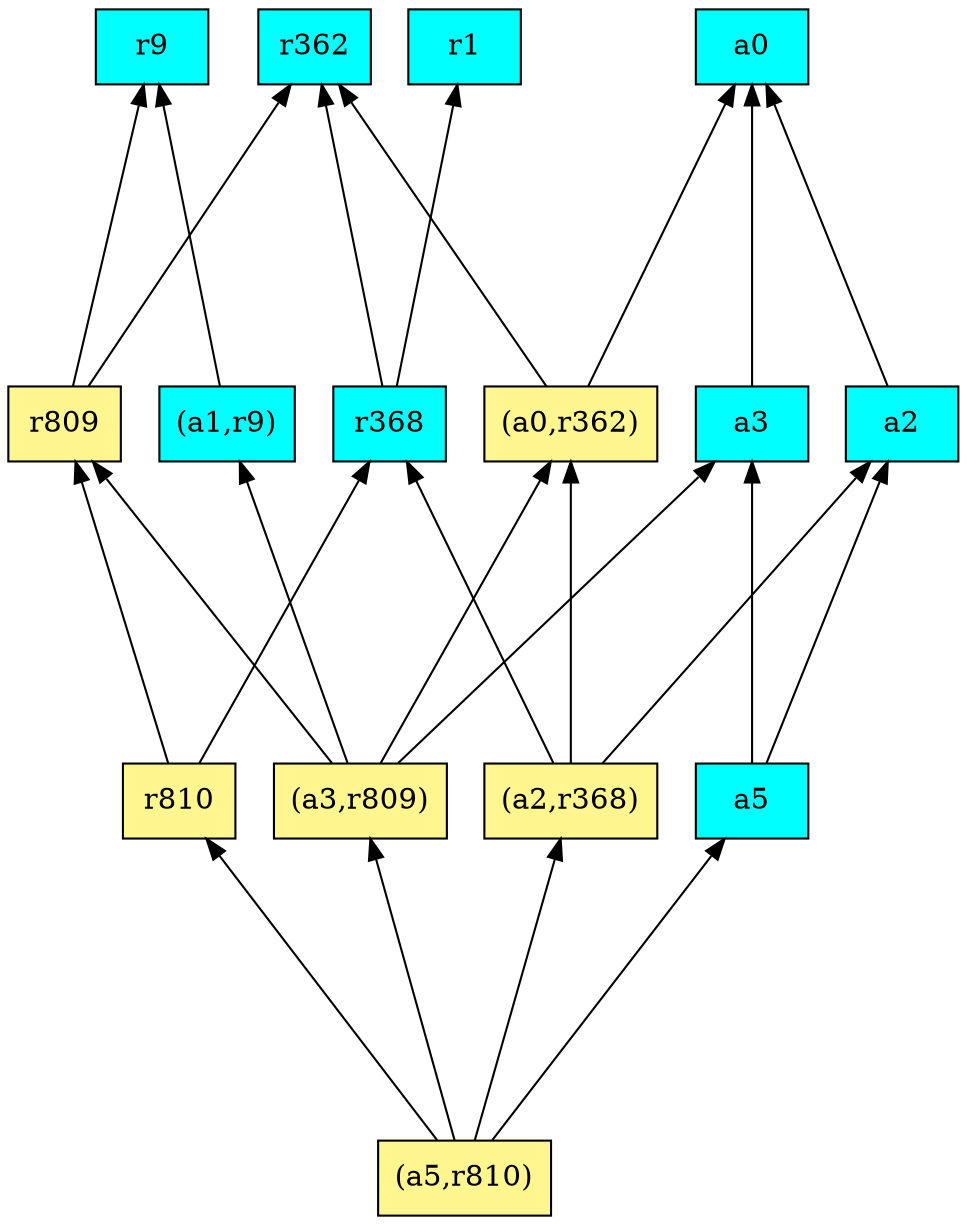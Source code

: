 digraph G {
rankdir=BT;ranksep="2.0";
"(a1,r9)" [shape=record,fillcolor=cyan,style=filled,label="{(a1,r9)}"];
"r362" [shape=record,fillcolor=cyan,style=filled,label="{r362}"];
"(a0,r362)" [shape=record,fillcolor=khaki1,style=filled,label="{(a0,r362)}"];
"(a3,r809)" [shape=record,fillcolor=khaki1,style=filled,label="{(a3,r809)}"];
"(a2,r368)" [shape=record,fillcolor=khaki1,style=filled,label="{(a2,r368)}"];
"a3" [shape=record,fillcolor=cyan,style=filled,label="{a3}"];
"(a5,r810)" [shape=record,fillcolor=khaki1,style=filled,label="{(a5,r810)}"];
"r368" [shape=record,fillcolor=cyan,style=filled,label="{r368}"];
"a5" [shape=record,fillcolor=cyan,style=filled,label="{a5}"];
"r1" [shape=record,fillcolor=cyan,style=filled,label="{r1}"];
"r9" [shape=record,fillcolor=cyan,style=filled,label="{r9}"];
"a0" [shape=record,fillcolor=cyan,style=filled,label="{a0}"];
"a2" [shape=record,fillcolor=cyan,style=filled,label="{a2}"];
"r810" [shape=record,fillcolor=khaki1,style=filled,label="{r810}"];
"r809" [shape=record,fillcolor=khaki1,style=filled,label="{r809}"];
"(a1,r9)" -> "r9"
"(a0,r362)" -> "a0"
"(a0,r362)" -> "r362"
"(a3,r809)" -> "(a1,r9)"
"(a3,r809)" -> "a3"
"(a3,r809)" -> "(a0,r362)"
"(a3,r809)" -> "r809"
"(a2,r368)" -> "r368"
"(a2,r368)" -> "a2"
"(a2,r368)" -> "(a0,r362)"
"a3" -> "a0"
"(a5,r810)" -> "(a3,r809)"
"(a5,r810)" -> "(a2,r368)"
"(a5,r810)" -> "a5"
"(a5,r810)" -> "r810"
"r368" -> "r362"
"r368" -> "r1"
"a5" -> "a2"
"a5" -> "a3"
"a2" -> "a0"
"r810" -> "r368"
"r810" -> "r809"
"r809" -> "r9"
"r809" -> "r362"
}